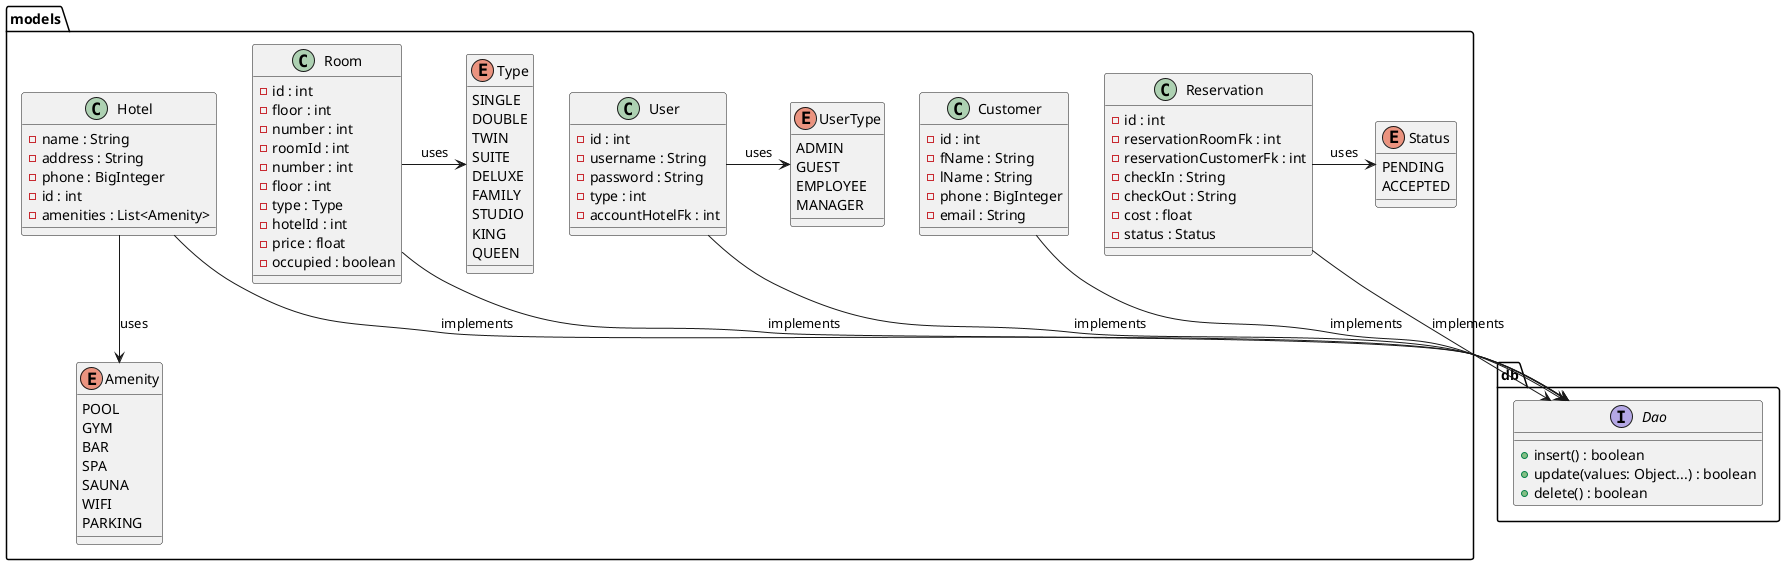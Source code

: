 @startuml models

package db {
    interface Dao {
        + insert() : boolean
        + update(values: Object...) : boolean
        + delete() : boolean
    }
}

package models {
    class Hotel {
        - name : String
        - address : String
        - phone : BigInteger
        - id : int
        - amenities : List<Amenity>
    }
    class Room {
        - id : int
        - floor : int
        - number : int
        - roomId : int
        - number : int
        - floor : int
        - type : Type
        - hotelId : int
        - price : float
        - occupied : boolean
    }
    class Reservation {
        - id : int
        - reservationRoomFk : int
        - reservationCustomerFk : int
        - checkIn : String
        - checkOut : String
        - cost : float
        - status : Status
    }
    class User {
        - id : int
        - username : String
        - password : String
        - type : int
        - accountHotelFk : int
    }
    class Customer {
        - id : int
        - fName : String
        - lName : String
        - phone : BigInteger
        - email : String
    }

    enum Amenity {
        POOL
        GYM
        BAR
        SPA
        SAUNA
        WIFI
        PARKING
    }
    enum Status {
        PENDING
        ACCEPTED
    }
    enum Type {
        SINGLE
        DOUBLE
        TWIN
        SUITE
        DELUXE
        FAMILY
        STUDIO
        KING
        QUEEN
    }
    enum UserType {
        ADMIN
        GUEST
        EMPLOYEE
        MANAGER
    }
}

Hotel --> Amenity : uses
Reservation -> Status : uses
Room -> Type : uses
User -> UserType : uses

Hotel --> Dao : implements
Room --> Dao : implements
Reservation --> Dao : implements
User --> Dao : implements
Customer --> Dao : implements


@enduml
